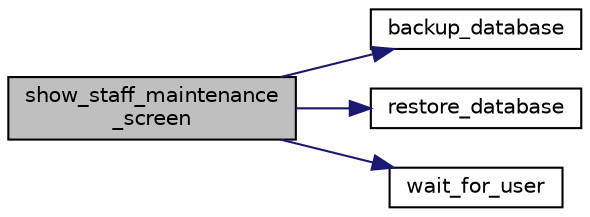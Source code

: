 digraph "show_staff_maintenance_screen"
{
 // LATEX_PDF_SIZE
  edge [fontname="Helvetica",fontsize="10",labelfontname="Helvetica",labelfontsize="10"];
  node [fontname="Helvetica",fontsize="10",shape=record];
  rankdir="LR";
  Node1 [label="show_staff_maintenance\l_screen",height=0.2,width=0.4,color="black", fillcolor="grey75", style="filled", fontcolor="black",tooltip=" "];
  Node1 -> Node2 [color="midnightblue",fontsize="10",style="solid"];
  Node2 [label="backup_database",height=0.2,width=0.4,color="black", fillcolor="white", style="filled",URL="$db__utils_8c.html#a277a2883021b1d6833183e26378a9848",tooltip=" "];
  Node1 -> Node3 [color="midnightblue",fontsize="10",style="solid"];
  Node3 [label="restore_database",height=0.2,width=0.4,color="black", fillcolor="white", style="filled",URL="$db__utils_8c.html#a40c628d8fc7f6a303bb421d90ab80531",tooltip=" "];
  Node1 -> Node4 [color="midnightblue",fontsize="10",style="solid"];
  Node4 [label="wait_for_user",height=0.2,width=0.4,color="black", fillcolor="white", style="filled",URL="$ui__staff_8c.html#a887158dd13b9aa6e713da37dde21965f",tooltip=" "];
}
